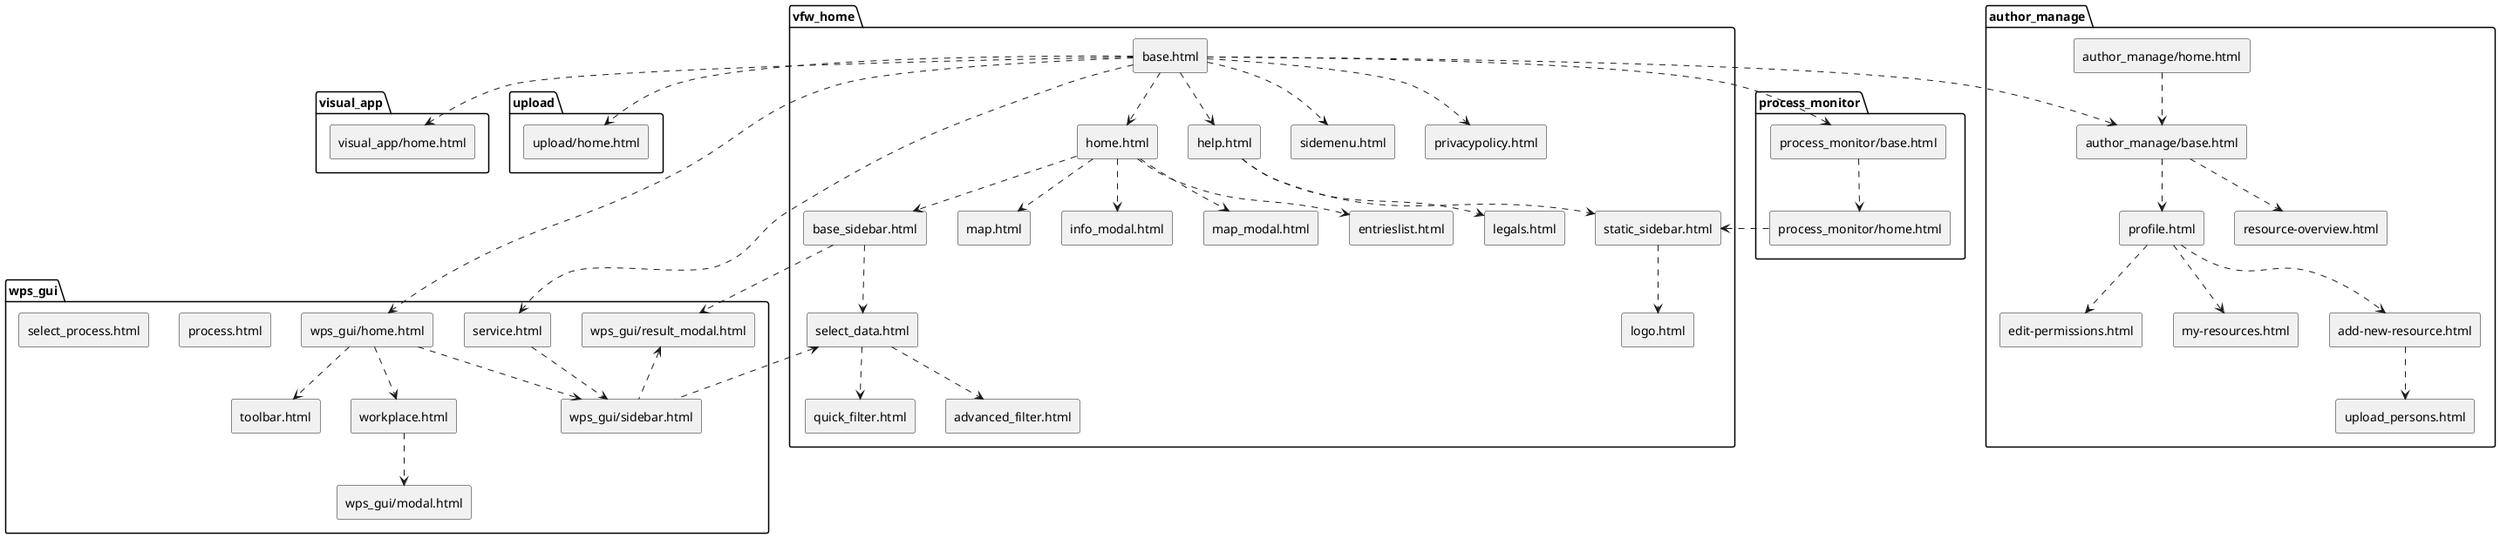 @startuml
'https://plantuml.com/component-diagram
skinparam componentStyle rectangle

package "vfw_home" {
  [home.html] ..> [base_sidebar.html]
  [base.html] ..> [help.html]
  [select_data.html] ..> [quick_filter.html]
  [select_data.html] ..> [advanced_filter.html]
  [base.html] ..> [home.html]
  [base.html] ..> [sidemenu.html]
  [home.html] ..> [map.html]
  [home.html] ..> [info_modal.html]
  [home.html] ..> [map_modal.html]
  [home.html] ..> [entrieslist.html]
  [base.html] ..> [privacypolicy.html]
  [help.html] ..> [legals.html]
  [help.html] ..> [static_sidebar.html]
  [base_sidebar.html] ..> [select_data.html]
  [static_sidebar.html] ..> [logo.html]
}
package "visual_app" {
  [base.html] ..> [visual_app/home.html]
}
package "upload" {
  [base.html] ..> [upload/home.html]
}
package "wps_gui" {
  [base_sidebar.html] ..> [wps_gui/result_modal.html]

  [base.html] ..> [wps_gui/home.html]
  [base.html] ..> [service.html]
  [service.html] ..> [wps_gui/sidebar.html]
  [wps_gui/sidebar.html]
  [wps_gui/home.html] ..> [wps_gui/sidebar.html]
  [wps_gui/home.html] ..> [toolbar.html]
  [wps_gui/home.html] ..> [workplace.html]
  [select_data.html] <.. [wps_gui/sidebar.html]
  [wps_gui/result_modal.html] <.. [wps_gui/sidebar.html]
  [workplace.html] ..> [wps_gui/modal.html]
  [process.html]
  [select_process.html]
}

package "author_manage" {
  [base.html] ..> [author_manage/base.html]
  [author_manage/home.html] ..> [author_manage/base.html]
  [author_manage/base.html] ..> [profile.html]
  [author_manage/base.html] ..> [resource-overview.html]
  [profile.html] ..> [edit-permissions.html]
  [profile.html] ..> [my-resources.html]
  [add-new-resource.html] ..> [upload_persons.html]
  [profile.html] ..> [add-new-resource.html]
}
package "process_monitor" {
  [base.html] ..> [process_monitor/base.html]
  [process_monitor/base.html] ..> [process_monitor/home.html]
  [process_monitor/home.html] ..> [static_sidebar.html]
}
@enduml
